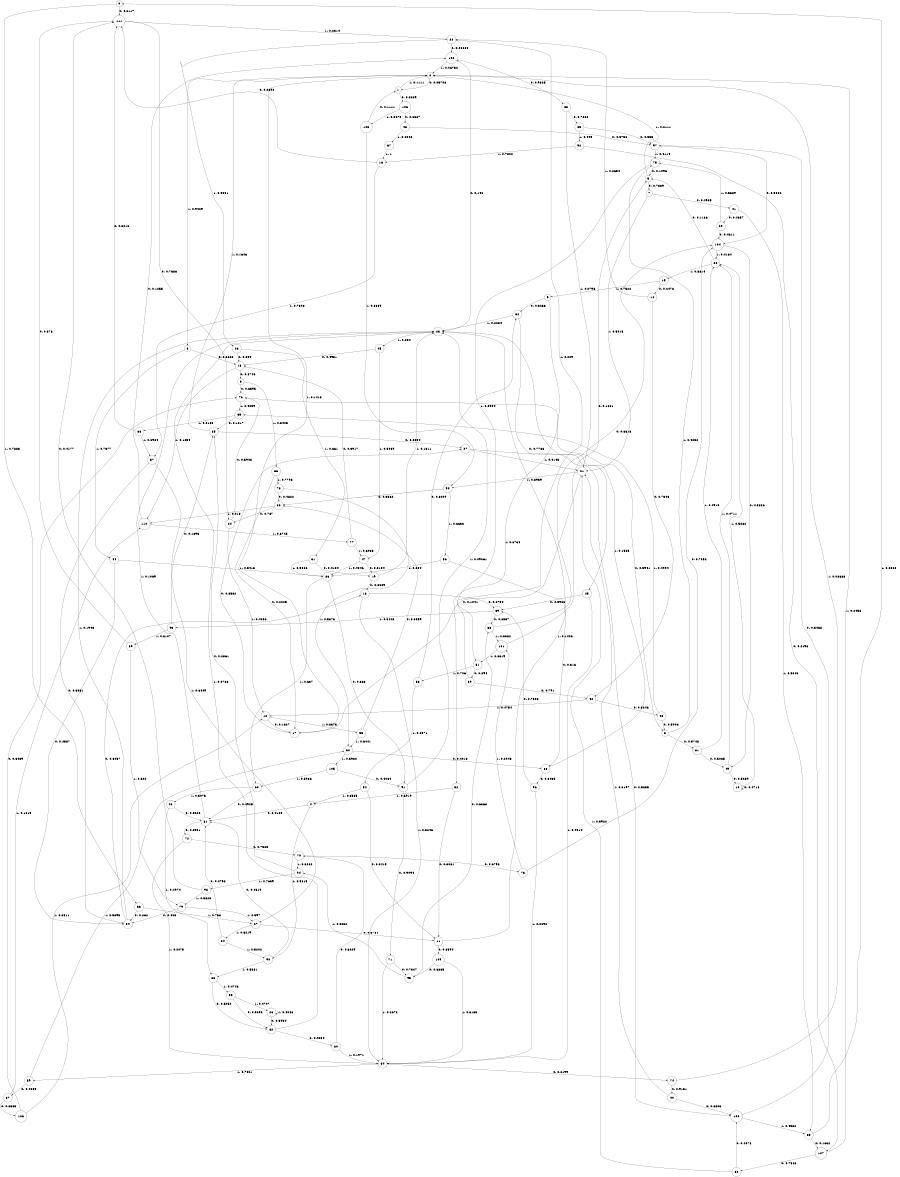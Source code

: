 digraph "ch35randomL9" {
size = "6,8.5";
ratio = "fill";
node [shape = circle];
node [fontsize = 24];
edge [fontsize = 24];
0 -> 111 [label = "0: 0.2117   "];
0 -> 53 [label = "1: 0.7883   "];
1 -> 106 [label = "0: 0.8889   "];
1 -> 2 [label = "1: 0.1111   "];
2 -> 1 [label = "0: 0.05708  "];
2 -> 8 [label = "1: 0.9429   "];
3 -> 81 [label = "0: 0.5748   "];
3 -> 75 [label = "1: 0.4252   "];
4 -> 61 [label = "0: 0.4185   "];
4 -> 90 [label = "1: 0.5815   "];
5 -> 7 [label = "0: 0.7889   "];
5 -> 2 [label = "1: 0.2111   "];
6 -> 76 [label = "0: 0.6595   "];
6 -> 66 [label = "1: 0.3405   "];
7 -> 41 [label = "0: 0.4985   "];
7 -> 21 [label = "1: 0.5015   "];
8 -> 18 [label = "0: 0.2623   "];
8 -> 44 [label = "1: 0.7377   "];
9 -> 32 [label = "0: 0.3266   "];
9 -> 52 [label = "1: 0.6734   "];
10 -> 10 [label = "0: 0.4718   "];
10 -> 20 [label = "1: 0.5282   "];
11 -> 109 [label = "0: 0.8594   "];
11 -> 23 [label = "1: 0.1406   "];
12 -> 17 [label = "0: 0.1627   "];
12 -> 55 [label = "1: 0.8373   "];
13 -> 69 [label = "0: 0.6754   "];
13 -> 64 [label = "1: 0.3246   "];
14 -> 42 [label = "0: 0.7346   "];
14 -> 22 [label = "1: 0.2654   "];
15 -> 14 [label = "0: 0.2478   "];
15 -> 9 [label = "1: 0.7522   "];
16 -> 111 [label = "0: 0.2692   "];
16 -> 57 [label = "1: 0.7308   "];
17 -> 27 [label = "0: 0.8582   "];
17 -> 2 [label = "1: 0.1418   "];
18 -> 6 [label = "0: 0.8746   "];
18 -> 110 [label = "1: 0.1254   "];
19 -> 13 [label = "0: 0.8689   "];
19 -> 23 [label = "1: 0.1311   "];
20 -> 5 [label = "0: 0.1186   "];
20 -> 15 [label = "1: 0.8814   "];
21 -> 17 [label = "0: 0.1041   "];
21 -> 50 [label = "1: 0.8959   "];
22 -> 102 [label = "0: 0.06688  "];
22 -> 28 [label = "1: 0.9331   "];
23 -> 102 [label = "0: 0.146    "];
23 -> 45 [label = "1: 0.854    "];
24 -> 76 [label = "0: 0.5948   "];
24 -> 12 [label = "1: 0.4052   "];
25 -> 69 [label = "0: 0.5986   "];
25 -> 64 [label = "1: 0.4014   "];
26 -> 62 [label = "0: 0.5954   "];
26 -> 26 [label = "1: 0.4046   "];
27 -> 100 [label = "0: 0.5855   "];
27 -> 21 [label = "1: 0.4145   "];
28 -> 18 [label = "0: 0.339    "];
28 -> 31 [label = "1: 0.661    "];
29 -> 104 [label = "0: 0.4611   "];
29 -> 75 [label = "1: 0.5389   "];
30 -> 36 [label = "0: 0.4018   "];
30 -> 105 [label = "1: 0.5982   "];
31 -> 19 [label = "0: 0.4134   "];
31 -> 86 [label = "1: 0.5866   "];
32 -> 25 [label = "0: 0.7766   "];
32 -> 23 [label = "1: 0.2234   "];
33 -> 24 [label = "0: 0.787    "];
33 -> 110 [label = "1: 0.213    "];
34 -> 13 [label = "0: 0.8057   "];
34 -> 23 [label = "1: 0.1943   "];
35 -> 27 [label = "0: 0.8354   "];
35 -> 2 [label = "1: 0.1646   "];
36 -> 96 [label = "0: 0.8435   "];
36 -> 23 [label = "1: 0.1565   "];
37 -> 108 [label = "0: 0.8385   "];
37 -> 110 [label = "1: 0.1615   "];
38 -> 85 [label = "0: 0.7202   "];
38 -> 21 [label = "1: 0.2798   "];
39 -> 42 [label = "0: 0.791    "];
39 -> 22 [label = "1: 0.209    "];
40 -> 100 [label = "0: 0.6803   "];
40 -> 21 [label = "1: 0.3197   "];
41 -> 29 [label = "0: 0.4657   "];
41 -> 63 [label = "1: 0.5343   "];
42 -> 43 [label = "0: 0.5246   "];
42 -> 12 [label = "1: 0.4754   "];
43 -> 3 [label = "0: 0.5006   "];
43 -> 65 [label = "1: 0.4994   "];
44 -> 34 [label = "0: 0.4587   "];
44 -> 86 [label = "1: 0.5413   "];
45 -> 18 [label = "0: 0.4931   "];
45 -> 47 [label = "1: 0.5069   "];
46 -> 61 [label = "0: 0.5026   "];
46 -> 83 [label = "1: 0.4974   "];
47 -> 19 [label = "0: 0.5154   "];
47 -> 86 [label = "1: 0.4846   "];
48 -> 97 [label = "0: 0.5758   "];
48 -> 67 [label = "1: 0.4242   "];
49 -> 10 [label = "0: 0.5289   "];
49 -> 20 [label = "1: 0.4711   "];
50 -> 33 [label = "0: 0.3362   "];
50 -> 56 [label = "1: 0.6638   "];
51 -> 39 [label = "0: 0.294    "];
51 -> 58 [label = "1: 0.706    "];
52 -> 11 [label = "0: 0.3081   "];
52 -> 4 [label = "1: 0.6919   "];
53 -> 34 [label = "0: 0.262    "];
53 -> 87 [label = "1: 0.738    "];
54 -> 11 [label = "0: 0.3415   "];
54 -> 4 [label = "1: 0.6585   "];
55 -> 33 [label = "0: 0.3559   "];
55 -> 30 [label = "1: 0.6441   "];
56 -> 36 [label = "0: 0.316    "];
56 -> 86 [label = "1: 0.684    "];
57 -> 34 [label = "0: 0.3551   "];
57 -> 87 [label = "1: 0.6449   "];
58 -> 32 [label = "0: 0.3429   "];
58 -> 54 [label = "1: 0.6571   "];
59 -> 37 [label = "0: 0.4605   "];
59 -> 30 [label = "1: 0.5395   "];
60 -> 61 [label = "0: 0.4925   "];
60 -> 46 [label = "1: 0.5075   "];
61 -> 72 [label = "0: 0.8931   "];
61 -> 23 [label = "1: 0.1069   "];
62 -> 80 [label = "0: 0.9234   "];
62 -> 23 [label = "1: 0.0766   "];
63 -> 107 [label = "0: 0.1632   "];
63 -> 0 [label = "1: 0.8368   "];
64 -> 74 [label = "0: 0.2199   "];
64 -> 59 [label = "1: 0.7801   "];
65 -> 35 [label = "0: 0.1817   "];
65 -> 88 [label = "1: 0.8183   "];
66 -> 17 [label = "0: 0.2205   "];
66 -> 78 [label = "1: 0.7795   "];
67 -> 16 [label = "1: 1        "];
68 -> 104 [label = "0: 0.6618   "];
68 -> 101 [label = "1: 0.3382   "];
69 -> 68 [label = "0: 0.6557   "];
69 -> 93 [label = "1: 0.3443   "];
70 -> 73 [label = "0: 0.6798   "];
70 -> 94 [label = "1: 0.3202   "];
71 -> 95 [label = "0: 0.7327   "];
71 -> 64 [label = "1: 0.2673   "];
72 -> 70 [label = "0: 0.7525   "];
72 -> 64 [label = "1: 0.2475   "];
73 -> 104 [label = "0: 0.7052   "];
73 -> 101 [label = "1: 0.2948   "];
74 -> 40 [label = "0: 0.9131   "];
74 -> 2 [label = "1: 0.08688  "];
75 -> 5 [label = "0: 0.1096   "];
75 -> 51 [label = "1: 0.8904   "];
76 -> 3 [label = "0: 0.5941   "];
76 -> 65 [label = "1: 0.4059   "];
77 -> 18 [label = "0: 0.3917   "];
77 -> 47 [label = "1: 0.6083   "];
78 -> 33 [label = "0: 0.4622   "];
78 -> 30 [label = "1: 0.5378   "];
79 -> 34 [label = "0: 0.403    "];
79 -> 87 [label = "1: 0.597    "];
80 -> 70 [label = "0: 0.8029   "];
80 -> 64 [label = "1: 0.1971   "];
81 -> 49 [label = "0: 0.5085   "];
81 -> 20 [label = "1: 0.4915   "];
82 -> 100 [label = "0: 0.4078   "];
82 -> 21 [label = "1: 0.5922   "];
83 -> 62 [label = "0: 0.5252   "];
83 -> 99 [label = "1: 0.4748   "];
84 -> 61 [label = "0: 0.4798   "];
84 -> 90 [label = "1: 0.5202   "];
85 -> 97 [label = "0: 0.555    "];
85 -> 92 [label = "1: 0.445    "];
86 -> 91 [label = "0: 0.363    "];
86 -> 60 [label = "1: 0.637    "];
87 -> 11 [label = "0: 0.3781   "];
87 -> 84 [label = "1: 0.6219   "];
88 -> 111 [label = "0: 0.3016   "];
88 -> 57 [label = "1: 0.6984   "];
89 -> 111 [label = "0: 0.378    "];
89 -> 79 [label = "1: 0.622    "];
90 -> 61 [label = "0: 0.4619   "];
90 -> 83 [label = "1: 0.5381   "];
91 -> 71 [label = "0: 0.9094   "];
91 -> 23 [label = "1: 0.09061  "];
92 -> 107 [label = "0: 0.2198   "];
92 -> 16 [label = "1: 0.7802   "];
93 -> 35 [label = "0: 0.1893   "];
93 -> 89 [label = "1: 0.8107   "];
94 -> 35 [label = "0: 0.2361   "];
94 -> 98 [label = "1: 0.7639   "];
95 -> 68 [label = "0: 0.6368   "];
95 -> 94 [label = "1: 0.3632   "];
96 -> 69 [label = "0: 0.7308   "];
96 -> 64 [label = "1: 0.2692   "];
97 -> 104 [label = "0: 0.5886   "];
97 -> 75 [label = "1: 0.4114   "];
98 -> 111 [label = "0: 0.4177   "];
98 -> 79 [label = "1: 0.5823   "];
99 -> 62 [label = "0: 0.5293   "];
99 -> 26 [label = "1: 0.4707   "];
100 -> 97 [label = "0: 0.5468   "];
100 -> 63 [label = "1: 0.4532   "];
101 -> 5 [label = "0: 0.1681   "];
101 -> 51 [label = "1: 0.8319   "];
102 -> 38 [label = "0: 0.9325   "];
102 -> 2 [label = "1: 0.06752  "];
103 -> 1 [label = "0: 0.1111   "];
103 -> 50 [label = "1: 0.8889   "];
104 -> 49 [label = "0: 0.5836   "];
104 -> 20 [label = "1: 0.4164   "];
105 -> 91 [label = "0: 0.4064   "];
105 -> 60 [label = "1: 0.5936   "];
106 -> 48 [label = "0: 0.6327   "];
106 -> 103 [label = "1: 0.3673   "];
107 -> 82 [label = "0: 0.7542   "];
107 -> 2 [label = "1: 0.2458   "];
108 -> 76 [label = "0: 0.6489   "];
108 -> 12 [label = "1: 0.3511   "];
109 -> 95 [label = "0: 0.6865   "];
109 -> 64 [label = "1: 0.3135   "];
110 -> 102 [label = "0: 0.1255   "];
110 -> 77 [label = "1: 0.8745   "];
111 -> 24 [label = "0: 0.7686   "];
111 -> 22 [label = "1: 0.2314   "];
}